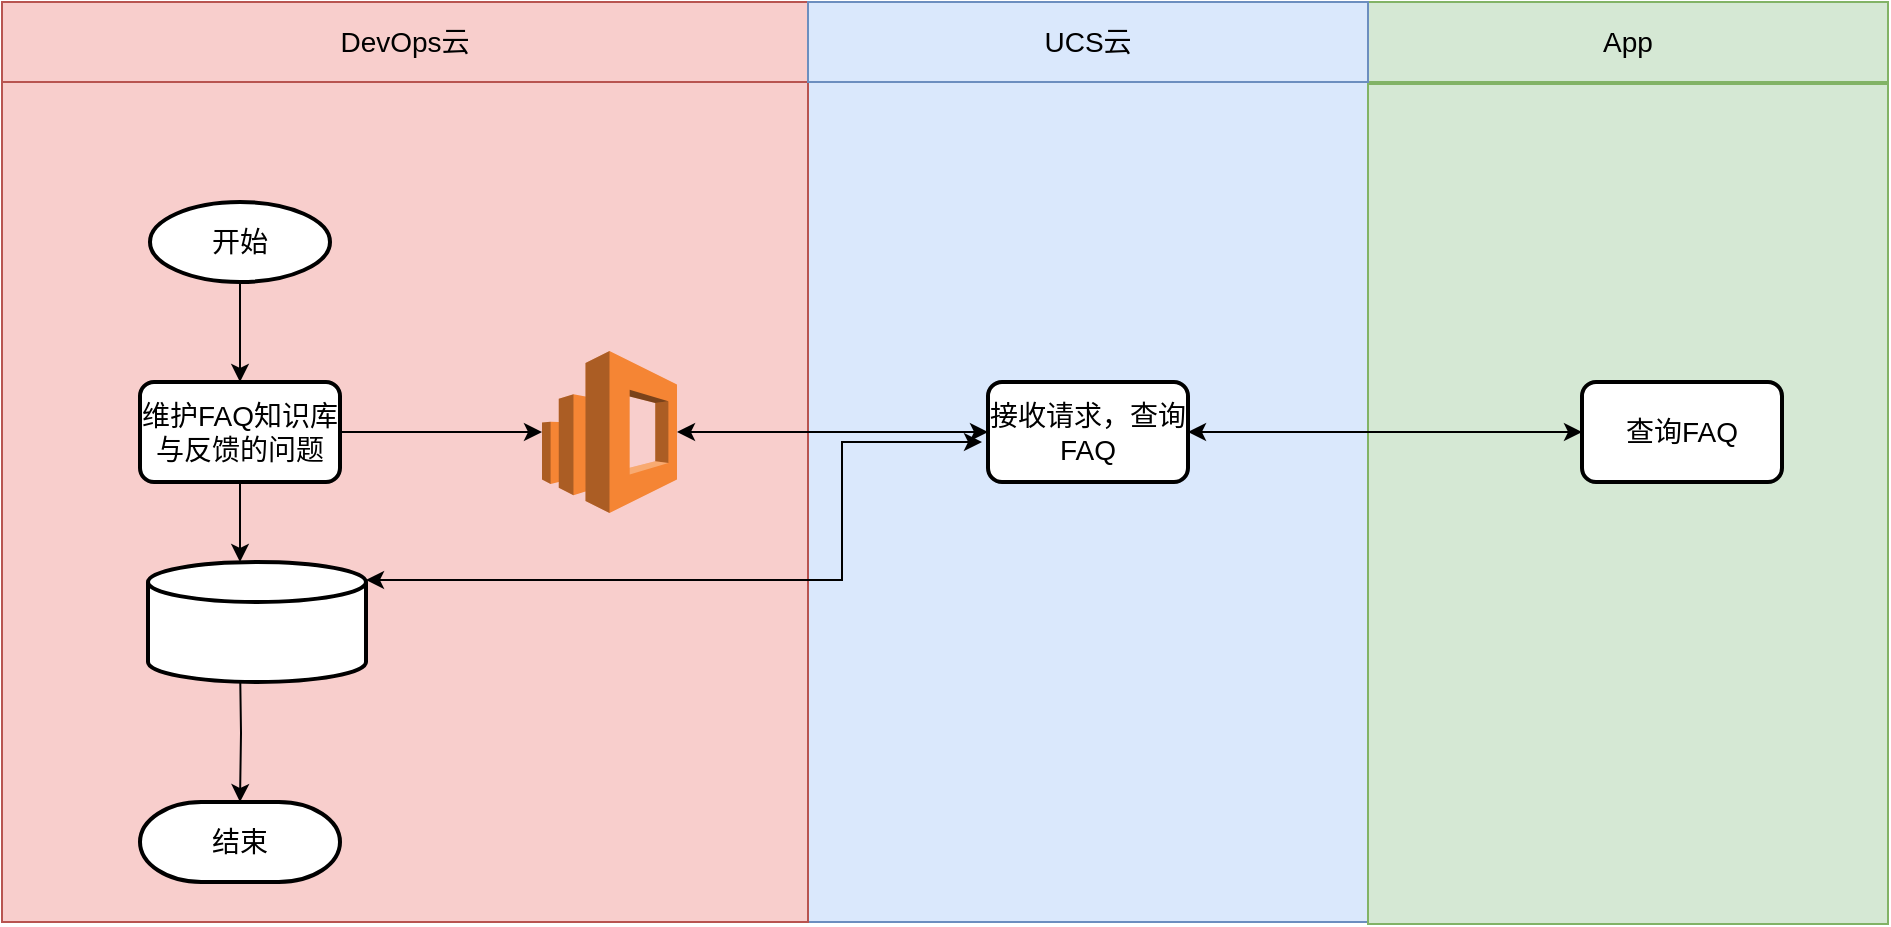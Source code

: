 <mxfile version="24.2.5" type="github">
  <diagram name="第 1 页" id="wCAXER8XMt7L9X_sIx5C">
    <mxGraphModel dx="1335" dy="838" grid="1" gridSize="10" guides="1" tooltips="1" connect="1" arrows="1" fold="1" page="1" pageScale="1" pageWidth="827" pageHeight="1169" math="0" shadow="0">
      <root>
        <mxCell id="0" />
        <mxCell id="1" parent="0" />
        <mxCell id="H70Ub8duzeOr0FnNnSRm-25" value="" style="rounded=0;whiteSpace=wrap;html=1;fillColor=#dae8fc;strokeColor=#6c8ebf;fontSize=14;" parent="1" vertex="1">
          <mxGeometry x="503" y="80" width="280" height="420" as="geometry" />
        </mxCell>
        <mxCell id="H70Ub8duzeOr0FnNnSRm-1" value="" style="rounded=0;whiteSpace=wrap;html=1;fillColor=#d5e8d4;strokeColor=#82b366;fontSize=14;" parent="1" vertex="1">
          <mxGeometry x="783" y="81" width="260" height="420" as="geometry" />
        </mxCell>
        <mxCell id="H70Ub8duzeOr0FnNnSRm-2" value="" style="rounded=0;whiteSpace=wrap;html=1;fillColor=#f8cecc;strokeColor=#b85450;fontSize=14;" parent="1" vertex="1">
          <mxGeometry x="100" y="80" width="403" height="420" as="geometry" />
        </mxCell>
        <mxCell id="H70Ub8duzeOr0FnNnSRm-3" value="DevOps云" style="rounded=0;whiteSpace=wrap;html=1;fillColor=#f8cecc;strokeColor=#b85450;fontSize=14;" parent="1" vertex="1">
          <mxGeometry x="100" y="40" width="403" height="40" as="geometry" />
        </mxCell>
        <mxCell id="H70Ub8duzeOr0FnNnSRm-4" style="edgeStyle=orthogonalEdgeStyle;rounded=0;orthogonalLoop=1;jettySize=auto;html=1;exitX=0.5;exitY=1;exitDx=0;exitDy=0;exitPerimeter=0;entryX=0.5;entryY=0;entryDx=0;entryDy=0;fontSize=14;" parent="1" source="H70Ub8duzeOr0FnNnSRm-5" target="H70Ub8duzeOr0FnNnSRm-7" edge="1">
          <mxGeometry relative="1" as="geometry" />
        </mxCell>
        <mxCell id="H70Ub8duzeOr0FnNnSRm-5" value="开始" style="strokeWidth=2;html=1;shape=mxgraph.flowchart.start_1;whiteSpace=wrap;fontSize=14;" parent="1" vertex="1">
          <mxGeometry x="174" y="140" width="90" height="40" as="geometry" />
        </mxCell>
        <mxCell id="H70Ub8duzeOr0FnNnSRm-6" value="App" style="rounded=0;whiteSpace=wrap;html=1;fillColor=#d5e8d4;strokeColor=#82b366;fontSize=14;" parent="1" vertex="1">
          <mxGeometry x="783" y="40" width="260" height="40" as="geometry" />
        </mxCell>
        <mxCell id="H70Ub8duzeOr0FnNnSRm-27" style="edgeStyle=orthogonalEdgeStyle;rounded=0;orthogonalLoop=1;jettySize=auto;html=1;exitX=1;exitY=0.5;exitDx=0;exitDy=0;" parent="1" source="H70Ub8duzeOr0FnNnSRm-7" target="H70Ub8duzeOr0FnNnSRm-26" edge="1">
          <mxGeometry relative="1" as="geometry" />
        </mxCell>
        <mxCell id="H70Ub8duzeOr0FnNnSRm-7" value="维护FAQ知识库与反馈的问题" style="rounded=1;whiteSpace=wrap;html=1;absoluteArcSize=1;arcSize=14;strokeWidth=2;fontSize=14;" parent="1" vertex="1">
          <mxGeometry x="169" y="230" width="100" height="50" as="geometry" />
        </mxCell>
        <mxCell id="H70Ub8duzeOr0FnNnSRm-8" style="edgeStyle=orthogonalEdgeStyle;rounded=0;orthogonalLoop=1;jettySize=auto;html=1;exitX=0.5;exitY=1;exitDx=0;exitDy=0;entryX=0.5;entryY=0;entryDx=0;entryDy=0;entryPerimeter=0;fontSize=14;" parent="1" source="H70Ub8duzeOr0FnNnSRm-7" edge="1">
          <mxGeometry relative="1" as="geometry">
            <mxPoint x="219" y="320" as="targetPoint" />
          </mxGeometry>
        </mxCell>
        <mxCell id="H70Ub8duzeOr0FnNnSRm-9" style="edgeStyle=orthogonalEdgeStyle;rounded=0;orthogonalLoop=1;jettySize=auto;html=1;exitX=0;exitY=0.5;exitDx=0;exitDy=0;entryX=1;entryY=0.5;entryDx=0;entryDy=0;startArrow=classic;startFill=1;fontSize=14;" parent="1" source="H70Ub8duzeOr0FnNnSRm-10" target="H70Ub8duzeOr0FnNnSRm-13" edge="1">
          <mxGeometry relative="1" as="geometry" />
        </mxCell>
        <mxCell id="H70Ub8duzeOr0FnNnSRm-10" value="查询FAQ" style="rounded=1;whiteSpace=wrap;html=1;absoluteArcSize=1;arcSize=14;strokeWidth=2;fontSize=14;" parent="1" vertex="1">
          <mxGeometry x="890" y="230" width="100" height="50" as="geometry" />
        </mxCell>
        <mxCell id="H70Ub8duzeOr0FnNnSRm-11" value="结束" style="strokeWidth=2;html=1;shape=mxgraph.flowchart.terminator;whiteSpace=wrap;fontSize=14;" parent="1" vertex="1">
          <mxGeometry x="169" y="440" width="100" height="40" as="geometry" />
        </mxCell>
        <mxCell id="H70Ub8duzeOr0FnNnSRm-12" style="edgeStyle=orthogonalEdgeStyle;rounded=0;orthogonalLoop=1;jettySize=auto;html=1;exitX=0.5;exitY=1;exitDx=0;exitDy=0;exitPerimeter=0;entryX=0.5;entryY=0;entryDx=0;entryDy=0;entryPerimeter=0;fontSize=14;" parent="1" target="H70Ub8duzeOr0FnNnSRm-11" edge="1">
          <mxGeometry relative="1" as="geometry">
            <mxPoint x="219" y="370" as="sourcePoint" />
          </mxGeometry>
        </mxCell>
        <mxCell id="H70Ub8duzeOr0FnNnSRm-13" value="接收请求，查询FAQ" style="rounded=1;whiteSpace=wrap;html=1;absoluteArcSize=1;arcSize=14;strokeWidth=2;fontSize=14;" parent="1" vertex="1">
          <mxGeometry x="593" y="230" width="100" height="50" as="geometry" />
        </mxCell>
        <mxCell id="H70Ub8duzeOr0FnNnSRm-16" value="" style="strokeWidth=2;html=1;shape=mxgraph.flowchart.database;whiteSpace=wrap;fontSize=14;" parent="1" vertex="1">
          <mxGeometry x="173" y="320" width="109" height="60" as="geometry" />
        </mxCell>
        <mxCell id="H70Ub8duzeOr0FnNnSRm-17" style="edgeStyle=orthogonalEdgeStyle;rounded=0;orthogonalLoop=1;jettySize=auto;html=1;exitX=0;exitY=0.5;exitDx=0;exitDy=0;startArrow=classic;startFill=1;fontSize=14;" parent="1" source="H70Ub8duzeOr0FnNnSRm-13" target="H70Ub8duzeOr0FnNnSRm-26" edge="1">
          <mxGeometry relative="1" as="geometry">
            <mxPoint x="360" y="340" as="targetPoint" />
          </mxGeometry>
        </mxCell>
        <mxCell id="H70Ub8duzeOr0FnNnSRm-24" value="UCS云" style="rounded=0;whiteSpace=wrap;html=1;fillColor=#dae8fc;strokeColor=#6c8ebf;fontSize=14;" parent="1" vertex="1">
          <mxGeometry x="503" y="40" width="280" height="40" as="geometry" />
        </mxCell>
        <mxCell id="H70Ub8duzeOr0FnNnSRm-26" value="" style="outlineConnect=0;dashed=0;verticalLabelPosition=bottom;verticalAlign=top;align=center;html=1;shape=mxgraph.aws3.elasticsearch_service;fillColor=#F58534;gradientColor=none;" parent="1" vertex="1">
          <mxGeometry x="370" y="214.5" width="67.5" height="81" as="geometry" />
        </mxCell>
        <mxCell id="H70Ub8duzeOr0FnNnSRm-28" value="" style="endArrow=classic;startArrow=classic;html=1;rounded=0;exitX=1;exitY=0.15;exitDx=0;exitDy=0;exitPerimeter=0;edgeStyle=orthogonalEdgeStyle;" parent="1" source="H70Ub8duzeOr0FnNnSRm-16" edge="1">
          <mxGeometry width="50" height="50" relative="1" as="geometry">
            <mxPoint x="540" y="310" as="sourcePoint" />
            <mxPoint x="590" y="260" as="targetPoint" />
            <Array as="points">
              <mxPoint x="520" y="329" />
              <mxPoint x="520" y="260" />
            </Array>
          </mxGeometry>
        </mxCell>
      </root>
    </mxGraphModel>
  </diagram>
</mxfile>
